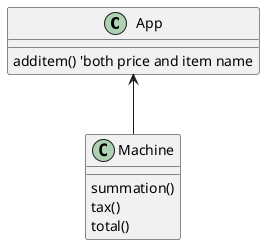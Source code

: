 @startuml
'https://plantuml.com/salt

class App
{
    additem() 'both price and item name

}

App<-- Machine

class Machine
{
    summation()
    tax()
    total()
}


@enduml